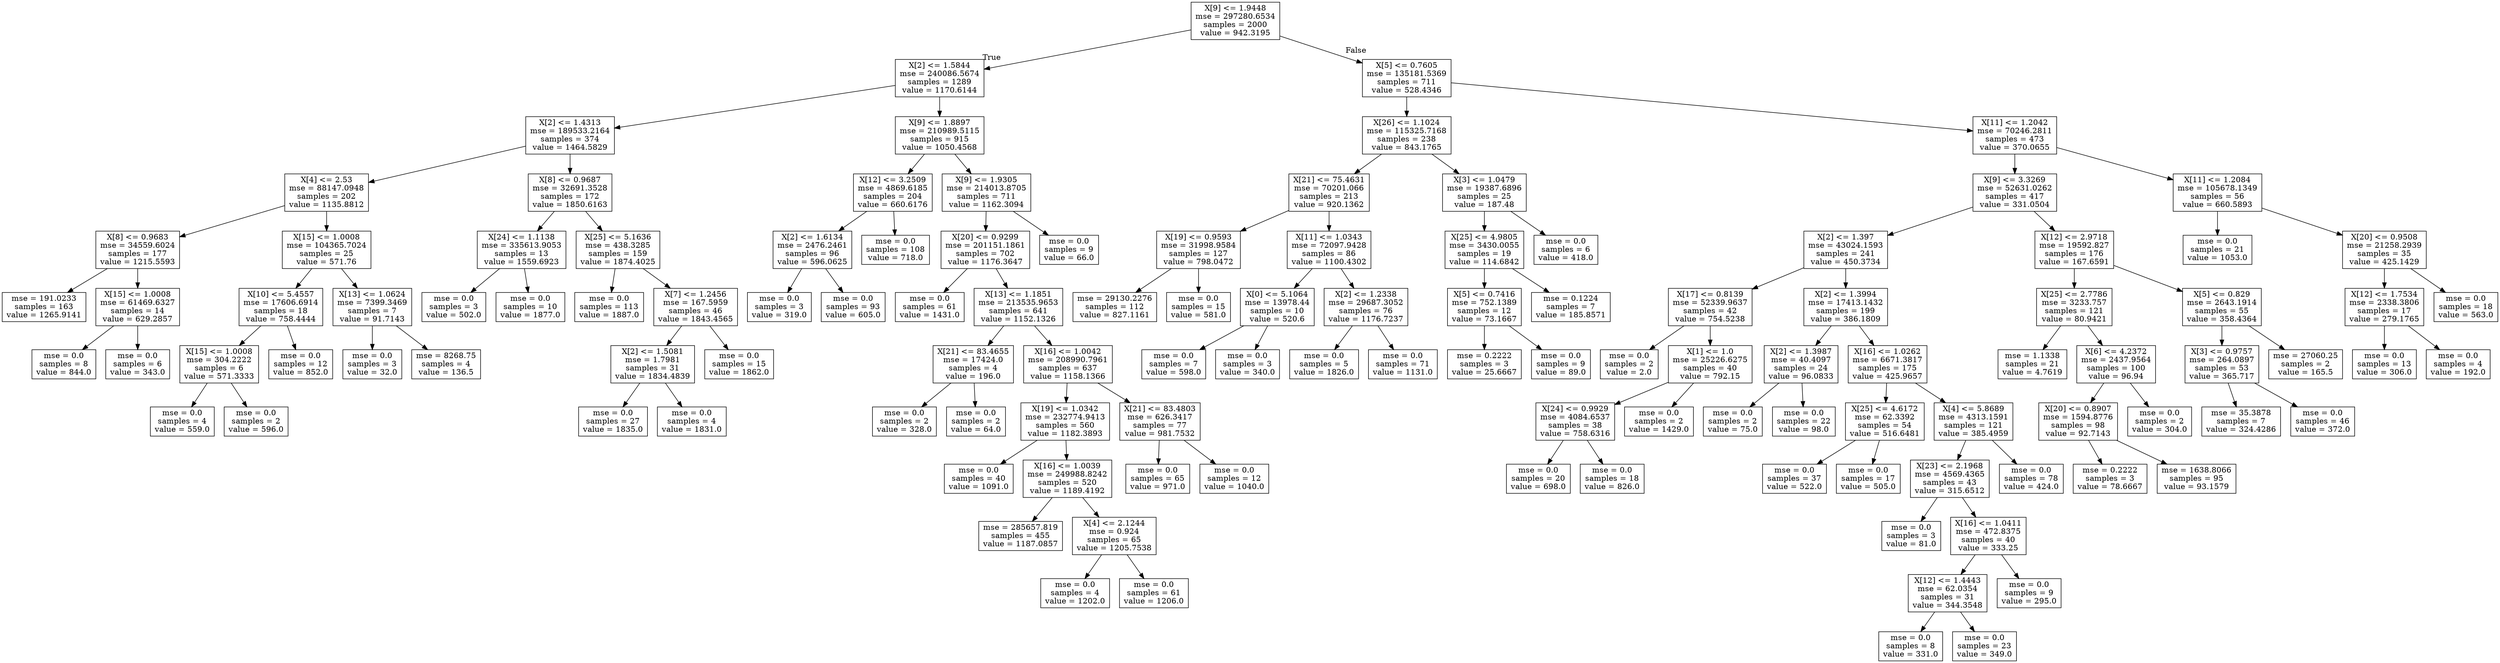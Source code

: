 digraph Tree {
node [shape=box] ;
0 [label="X[9] <= 1.9448\nmse = 297280.6534\nsamples = 2000\nvalue = 942.3195"] ;
1 [label="X[2] <= 1.5844\nmse = 240086.5674\nsamples = 1289\nvalue = 1170.6144"] ;
0 -> 1 [labeldistance=2.5, labelangle=45, headlabel="True"] ;
2 [label="X[2] <= 1.4313\nmse = 189533.2164\nsamples = 374\nvalue = 1464.5829"] ;
1 -> 2 ;
3 [label="X[4] <= 2.53\nmse = 88147.0948\nsamples = 202\nvalue = 1135.8812"] ;
2 -> 3 ;
4 [label="X[8] <= 0.9683\nmse = 34559.6024\nsamples = 177\nvalue = 1215.5593"] ;
3 -> 4 ;
5 [label="mse = 191.0233\nsamples = 163\nvalue = 1265.9141"] ;
4 -> 5 ;
6 [label="X[15] <= 1.0008\nmse = 61469.6327\nsamples = 14\nvalue = 629.2857"] ;
4 -> 6 ;
7 [label="mse = 0.0\nsamples = 8\nvalue = 844.0"] ;
6 -> 7 ;
8 [label="mse = 0.0\nsamples = 6\nvalue = 343.0"] ;
6 -> 8 ;
9 [label="X[15] <= 1.0008\nmse = 104365.7024\nsamples = 25\nvalue = 571.76"] ;
3 -> 9 ;
10 [label="X[10] <= 5.4557\nmse = 17606.6914\nsamples = 18\nvalue = 758.4444"] ;
9 -> 10 ;
11 [label="X[15] <= 1.0008\nmse = 304.2222\nsamples = 6\nvalue = 571.3333"] ;
10 -> 11 ;
12 [label="mse = 0.0\nsamples = 4\nvalue = 559.0"] ;
11 -> 12 ;
13 [label="mse = 0.0\nsamples = 2\nvalue = 596.0"] ;
11 -> 13 ;
14 [label="mse = 0.0\nsamples = 12\nvalue = 852.0"] ;
10 -> 14 ;
15 [label="X[13] <= 1.0624\nmse = 7399.3469\nsamples = 7\nvalue = 91.7143"] ;
9 -> 15 ;
16 [label="mse = 0.0\nsamples = 3\nvalue = 32.0"] ;
15 -> 16 ;
17 [label="mse = 8268.75\nsamples = 4\nvalue = 136.5"] ;
15 -> 17 ;
18 [label="X[8] <= 0.9687\nmse = 32691.3528\nsamples = 172\nvalue = 1850.6163"] ;
2 -> 18 ;
19 [label="X[24] <= 1.1138\nmse = 335613.9053\nsamples = 13\nvalue = 1559.6923"] ;
18 -> 19 ;
20 [label="mse = 0.0\nsamples = 3\nvalue = 502.0"] ;
19 -> 20 ;
21 [label="mse = 0.0\nsamples = 10\nvalue = 1877.0"] ;
19 -> 21 ;
22 [label="X[25] <= 5.1636\nmse = 438.3285\nsamples = 159\nvalue = 1874.4025"] ;
18 -> 22 ;
23 [label="mse = 0.0\nsamples = 113\nvalue = 1887.0"] ;
22 -> 23 ;
24 [label="X[7] <= 1.2456\nmse = 167.5959\nsamples = 46\nvalue = 1843.4565"] ;
22 -> 24 ;
25 [label="X[2] <= 1.5081\nmse = 1.7981\nsamples = 31\nvalue = 1834.4839"] ;
24 -> 25 ;
26 [label="mse = 0.0\nsamples = 27\nvalue = 1835.0"] ;
25 -> 26 ;
27 [label="mse = 0.0\nsamples = 4\nvalue = 1831.0"] ;
25 -> 27 ;
28 [label="mse = 0.0\nsamples = 15\nvalue = 1862.0"] ;
24 -> 28 ;
29 [label="X[9] <= 1.8897\nmse = 210989.5115\nsamples = 915\nvalue = 1050.4568"] ;
1 -> 29 ;
30 [label="X[12] <= 3.2509\nmse = 4869.6185\nsamples = 204\nvalue = 660.6176"] ;
29 -> 30 ;
31 [label="X[2] <= 1.6134\nmse = 2476.2461\nsamples = 96\nvalue = 596.0625"] ;
30 -> 31 ;
32 [label="mse = 0.0\nsamples = 3\nvalue = 319.0"] ;
31 -> 32 ;
33 [label="mse = 0.0\nsamples = 93\nvalue = 605.0"] ;
31 -> 33 ;
34 [label="mse = 0.0\nsamples = 108\nvalue = 718.0"] ;
30 -> 34 ;
35 [label="X[9] <= 1.9305\nmse = 214013.8705\nsamples = 711\nvalue = 1162.3094"] ;
29 -> 35 ;
36 [label="X[20] <= 0.9299\nmse = 201151.1861\nsamples = 702\nvalue = 1176.3647"] ;
35 -> 36 ;
37 [label="mse = 0.0\nsamples = 61\nvalue = 1431.0"] ;
36 -> 37 ;
38 [label="X[13] <= 1.1851\nmse = 213535.9653\nsamples = 641\nvalue = 1152.1326"] ;
36 -> 38 ;
39 [label="X[21] <= 83.4655\nmse = 17424.0\nsamples = 4\nvalue = 196.0"] ;
38 -> 39 ;
40 [label="mse = 0.0\nsamples = 2\nvalue = 328.0"] ;
39 -> 40 ;
41 [label="mse = 0.0\nsamples = 2\nvalue = 64.0"] ;
39 -> 41 ;
42 [label="X[16] <= 1.0042\nmse = 208990.7961\nsamples = 637\nvalue = 1158.1366"] ;
38 -> 42 ;
43 [label="X[19] <= 1.0342\nmse = 232774.9413\nsamples = 560\nvalue = 1182.3893"] ;
42 -> 43 ;
44 [label="mse = 0.0\nsamples = 40\nvalue = 1091.0"] ;
43 -> 44 ;
45 [label="X[16] <= 1.0039\nmse = 249988.8242\nsamples = 520\nvalue = 1189.4192"] ;
43 -> 45 ;
46 [label="mse = 285657.819\nsamples = 455\nvalue = 1187.0857"] ;
45 -> 46 ;
47 [label="X[4] <= 2.1244\nmse = 0.924\nsamples = 65\nvalue = 1205.7538"] ;
45 -> 47 ;
48 [label="mse = 0.0\nsamples = 4\nvalue = 1202.0"] ;
47 -> 48 ;
49 [label="mse = 0.0\nsamples = 61\nvalue = 1206.0"] ;
47 -> 49 ;
50 [label="X[21] <= 83.4803\nmse = 626.3417\nsamples = 77\nvalue = 981.7532"] ;
42 -> 50 ;
51 [label="mse = 0.0\nsamples = 65\nvalue = 971.0"] ;
50 -> 51 ;
52 [label="mse = 0.0\nsamples = 12\nvalue = 1040.0"] ;
50 -> 52 ;
53 [label="mse = 0.0\nsamples = 9\nvalue = 66.0"] ;
35 -> 53 ;
54 [label="X[5] <= 0.7605\nmse = 135181.5369\nsamples = 711\nvalue = 528.4346"] ;
0 -> 54 [labeldistance=2.5, labelangle=-45, headlabel="False"] ;
55 [label="X[26] <= 1.1024\nmse = 115325.7168\nsamples = 238\nvalue = 843.1765"] ;
54 -> 55 ;
56 [label="X[21] <= 75.4631\nmse = 70201.066\nsamples = 213\nvalue = 920.1362"] ;
55 -> 56 ;
57 [label="X[19] <= 0.9593\nmse = 31998.9584\nsamples = 127\nvalue = 798.0472"] ;
56 -> 57 ;
58 [label="mse = 29130.2276\nsamples = 112\nvalue = 827.1161"] ;
57 -> 58 ;
59 [label="mse = 0.0\nsamples = 15\nvalue = 581.0"] ;
57 -> 59 ;
60 [label="X[11] <= 1.0343\nmse = 72097.9428\nsamples = 86\nvalue = 1100.4302"] ;
56 -> 60 ;
61 [label="X[0] <= 5.1064\nmse = 13978.44\nsamples = 10\nvalue = 520.6"] ;
60 -> 61 ;
62 [label="mse = 0.0\nsamples = 7\nvalue = 598.0"] ;
61 -> 62 ;
63 [label="mse = 0.0\nsamples = 3\nvalue = 340.0"] ;
61 -> 63 ;
64 [label="X[2] <= 1.2338\nmse = 29687.3052\nsamples = 76\nvalue = 1176.7237"] ;
60 -> 64 ;
65 [label="mse = 0.0\nsamples = 5\nvalue = 1826.0"] ;
64 -> 65 ;
66 [label="mse = 0.0\nsamples = 71\nvalue = 1131.0"] ;
64 -> 66 ;
67 [label="X[3] <= 1.0479\nmse = 19387.6896\nsamples = 25\nvalue = 187.48"] ;
55 -> 67 ;
68 [label="X[25] <= 4.9805\nmse = 3430.0055\nsamples = 19\nvalue = 114.6842"] ;
67 -> 68 ;
69 [label="X[5] <= 0.7416\nmse = 752.1389\nsamples = 12\nvalue = 73.1667"] ;
68 -> 69 ;
70 [label="mse = 0.2222\nsamples = 3\nvalue = 25.6667"] ;
69 -> 70 ;
71 [label="mse = 0.0\nsamples = 9\nvalue = 89.0"] ;
69 -> 71 ;
72 [label="mse = 0.1224\nsamples = 7\nvalue = 185.8571"] ;
68 -> 72 ;
73 [label="mse = 0.0\nsamples = 6\nvalue = 418.0"] ;
67 -> 73 ;
74 [label="X[11] <= 1.2042\nmse = 70246.2811\nsamples = 473\nvalue = 370.0655"] ;
54 -> 74 ;
75 [label="X[9] <= 3.3269\nmse = 52631.0262\nsamples = 417\nvalue = 331.0504"] ;
74 -> 75 ;
76 [label="X[2] <= 1.397\nmse = 43024.1593\nsamples = 241\nvalue = 450.3734"] ;
75 -> 76 ;
77 [label="X[17] <= 0.8139\nmse = 52339.9637\nsamples = 42\nvalue = 754.5238"] ;
76 -> 77 ;
78 [label="mse = 0.0\nsamples = 2\nvalue = 2.0"] ;
77 -> 78 ;
79 [label="X[1] <= 1.0\nmse = 25226.6275\nsamples = 40\nvalue = 792.15"] ;
77 -> 79 ;
80 [label="X[24] <= 0.9929\nmse = 4084.6537\nsamples = 38\nvalue = 758.6316"] ;
79 -> 80 ;
81 [label="mse = 0.0\nsamples = 20\nvalue = 698.0"] ;
80 -> 81 ;
82 [label="mse = 0.0\nsamples = 18\nvalue = 826.0"] ;
80 -> 82 ;
83 [label="mse = 0.0\nsamples = 2\nvalue = 1429.0"] ;
79 -> 83 ;
84 [label="X[2] <= 1.3994\nmse = 17413.1432\nsamples = 199\nvalue = 386.1809"] ;
76 -> 84 ;
85 [label="X[2] <= 1.3987\nmse = 40.4097\nsamples = 24\nvalue = 96.0833"] ;
84 -> 85 ;
86 [label="mse = 0.0\nsamples = 2\nvalue = 75.0"] ;
85 -> 86 ;
87 [label="mse = 0.0\nsamples = 22\nvalue = 98.0"] ;
85 -> 87 ;
88 [label="X[16] <= 1.0262\nmse = 6671.3817\nsamples = 175\nvalue = 425.9657"] ;
84 -> 88 ;
89 [label="X[25] <= 4.6172\nmse = 62.3392\nsamples = 54\nvalue = 516.6481"] ;
88 -> 89 ;
90 [label="mse = 0.0\nsamples = 37\nvalue = 522.0"] ;
89 -> 90 ;
91 [label="mse = 0.0\nsamples = 17\nvalue = 505.0"] ;
89 -> 91 ;
92 [label="X[4] <= 5.8689\nmse = 4313.1591\nsamples = 121\nvalue = 385.4959"] ;
88 -> 92 ;
93 [label="X[23] <= 2.1968\nmse = 4569.4365\nsamples = 43\nvalue = 315.6512"] ;
92 -> 93 ;
94 [label="mse = 0.0\nsamples = 3\nvalue = 81.0"] ;
93 -> 94 ;
95 [label="X[16] <= 1.0411\nmse = 472.8375\nsamples = 40\nvalue = 333.25"] ;
93 -> 95 ;
96 [label="X[12] <= 1.4443\nmse = 62.0354\nsamples = 31\nvalue = 344.3548"] ;
95 -> 96 ;
97 [label="mse = 0.0\nsamples = 8\nvalue = 331.0"] ;
96 -> 97 ;
98 [label="mse = 0.0\nsamples = 23\nvalue = 349.0"] ;
96 -> 98 ;
99 [label="mse = 0.0\nsamples = 9\nvalue = 295.0"] ;
95 -> 99 ;
100 [label="mse = 0.0\nsamples = 78\nvalue = 424.0"] ;
92 -> 100 ;
101 [label="X[12] <= 2.9718\nmse = 19592.827\nsamples = 176\nvalue = 167.6591"] ;
75 -> 101 ;
102 [label="X[25] <= 2.7786\nmse = 3233.757\nsamples = 121\nvalue = 80.9421"] ;
101 -> 102 ;
103 [label="mse = 1.1338\nsamples = 21\nvalue = 4.7619"] ;
102 -> 103 ;
104 [label="X[6] <= 4.2372\nmse = 2437.9564\nsamples = 100\nvalue = 96.94"] ;
102 -> 104 ;
105 [label="X[20] <= 0.8907\nmse = 1594.8776\nsamples = 98\nvalue = 92.7143"] ;
104 -> 105 ;
106 [label="mse = 0.2222\nsamples = 3\nvalue = 78.6667"] ;
105 -> 106 ;
107 [label="mse = 1638.8066\nsamples = 95\nvalue = 93.1579"] ;
105 -> 107 ;
108 [label="mse = 0.0\nsamples = 2\nvalue = 304.0"] ;
104 -> 108 ;
109 [label="X[5] <= 0.829\nmse = 2643.1914\nsamples = 55\nvalue = 358.4364"] ;
101 -> 109 ;
110 [label="X[3] <= 0.9757\nmse = 264.0897\nsamples = 53\nvalue = 365.717"] ;
109 -> 110 ;
111 [label="mse = 35.3878\nsamples = 7\nvalue = 324.4286"] ;
110 -> 111 ;
112 [label="mse = 0.0\nsamples = 46\nvalue = 372.0"] ;
110 -> 112 ;
113 [label="mse = 27060.25\nsamples = 2\nvalue = 165.5"] ;
109 -> 113 ;
114 [label="X[11] <= 1.2084\nmse = 105678.1349\nsamples = 56\nvalue = 660.5893"] ;
74 -> 114 ;
115 [label="mse = 0.0\nsamples = 21\nvalue = 1053.0"] ;
114 -> 115 ;
116 [label="X[20] <= 0.9508\nmse = 21258.2939\nsamples = 35\nvalue = 425.1429"] ;
114 -> 116 ;
117 [label="X[12] <= 1.7534\nmse = 2338.3806\nsamples = 17\nvalue = 279.1765"] ;
116 -> 117 ;
118 [label="mse = 0.0\nsamples = 13\nvalue = 306.0"] ;
117 -> 118 ;
119 [label="mse = 0.0\nsamples = 4\nvalue = 192.0"] ;
117 -> 119 ;
120 [label="mse = 0.0\nsamples = 18\nvalue = 563.0"] ;
116 -> 120 ;
}